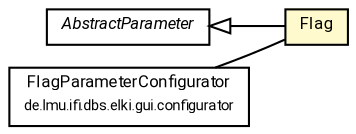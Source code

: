 #!/usr/local/bin/dot
#
# Class diagram 
# Generated by UMLGraph version R5_7_2-60-g0e99a6 (http://www.spinellis.gr/umlgraph/)
#

digraph G {
	graph [fontnames="svg"]
	edge [fontname="Roboto",fontsize=7,labelfontname="Roboto",labelfontsize=7,color="black"];
	node [fontname="Roboto",fontcolor="black",fontsize=8,shape=plaintext,margin=0,width=0,height=0];
	nodesep=0.15;
	ranksep=0.25;
	rankdir=LR;
	// de.lmu.ifi.dbs.elki.utilities.optionhandling.parameters.AbstractParameter<THIS extends de.lmu.ifi.dbs.elki.utilities.optionhandling.parameters.AbstractParameter<THIS, T>, T>
	c4448709 [label=<<table title="de.lmu.ifi.dbs.elki.utilities.optionhandling.parameters.AbstractParameter" border="0" cellborder="1" cellspacing="0" cellpadding="2" href="AbstractParameter.html" target="_parent">
		<tr><td><table border="0" cellspacing="0" cellpadding="1">
		<tr><td align="center" balign="center"> <font face="Roboto"><i>AbstractParameter</i></font> </td></tr>
		</table></td></tr>
		</table>>, URL="AbstractParameter.html"];
	// de.lmu.ifi.dbs.elki.utilities.optionhandling.parameters.Flag
	c4448729 [label=<<table title="de.lmu.ifi.dbs.elki.utilities.optionhandling.parameters.Flag" border="0" cellborder="1" cellspacing="0" cellpadding="2" bgcolor="lemonChiffon" href="Flag.html" target="_parent">
		<tr><td><table border="0" cellspacing="0" cellpadding="1">
		<tr><td align="center" balign="center"> <font face="Roboto">Flag</font> </td></tr>
		</table></td></tr>
		</table>>, URL="Flag.html"];
	// de.lmu.ifi.dbs.elki.gui.configurator.FlagParameterConfigurator
	c4449047 [label=<<table title="de.lmu.ifi.dbs.elki.gui.configurator.FlagParameterConfigurator" border="0" cellborder="1" cellspacing="0" cellpadding="2" href="../../../gui/configurator/FlagParameterConfigurator.html" target="_parent">
		<tr><td><table border="0" cellspacing="0" cellpadding="1">
		<tr><td align="center" balign="center"> <font face="Roboto">FlagParameterConfigurator</font> </td></tr>
		<tr><td align="center" balign="center"> <font face="Roboto" point-size="7.0">de.lmu.ifi.dbs.elki.gui.configurator</font> </td></tr>
		</table></td></tr>
		</table>>, URL="../../../gui/configurator/FlagParameterConfigurator.html"];
	// de.lmu.ifi.dbs.elki.utilities.optionhandling.parameters.Flag extends de.lmu.ifi.dbs.elki.utilities.optionhandling.parameters.AbstractParameter<THIS extends de.lmu.ifi.dbs.elki.utilities.optionhandling.parameters.AbstractParameter<THIS, T>, T>
	c4448709 -> c4448729 [arrowtail=empty,dir=back,weight=10];
	// de.lmu.ifi.dbs.elki.gui.configurator.FlagParameterConfigurator assoc de.lmu.ifi.dbs.elki.utilities.optionhandling.parameters.Flag
	c4449047 -> c4448729 [arrowhead=none,weight=2];
}

